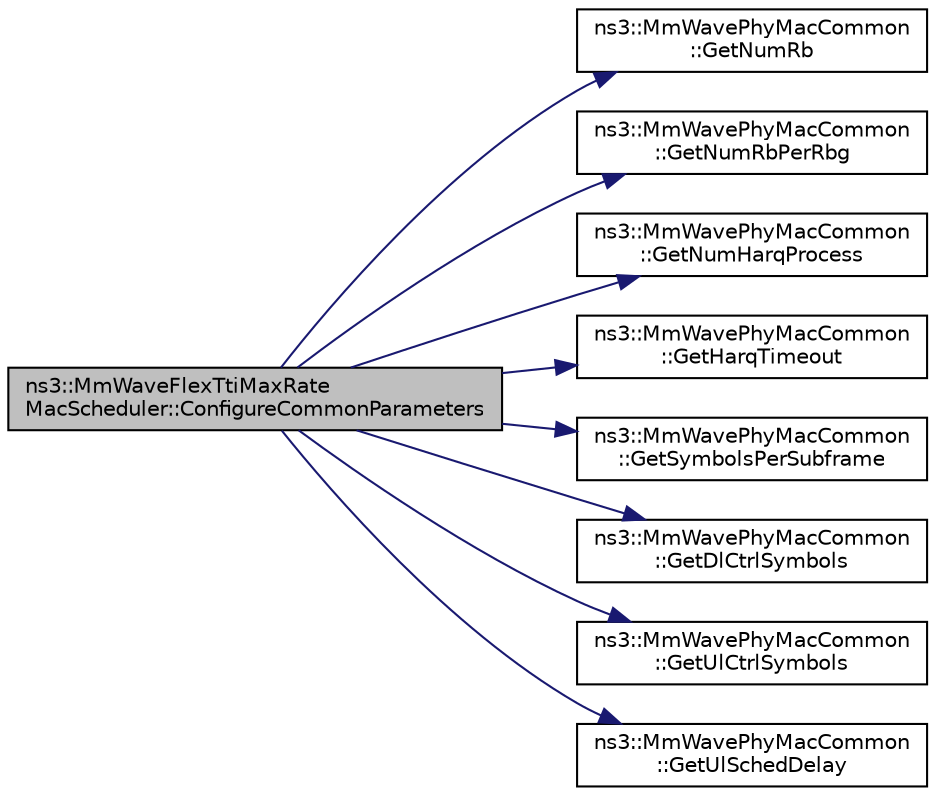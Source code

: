 digraph "ns3::MmWaveFlexTtiMaxRateMacScheduler::ConfigureCommonParameters"
{
  edge [fontname="Helvetica",fontsize="10",labelfontname="Helvetica",labelfontsize="10"];
  node [fontname="Helvetica",fontsize="10",shape=record];
  rankdir="LR";
  Node1 [label="ns3::MmWaveFlexTtiMaxRate\lMacScheduler::ConfigureCommonParameters",height=0.2,width=0.4,color="black", fillcolor="grey75", style="filled", fontcolor="black"];
  Node1 -> Node2 [color="midnightblue",fontsize="10",style="solid"];
  Node2 [label="ns3::MmWavePhyMacCommon\l::GetNumRb",height=0.2,width=0.4,color="black", fillcolor="white", style="filled",URL="$df/df4/classns3_1_1MmWavePhyMacCommon.html#a4c5f323fd722d6eec52efda5d76f97ad"];
  Node1 -> Node3 [color="midnightblue",fontsize="10",style="solid"];
  Node3 [label="ns3::MmWavePhyMacCommon\l::GetNumRbPerRbg",height=0.2,width=0.4,color="black", fillcolor="white", style="filled",URL="$df/df4/classns3_1_1MmWavePhyMacCommon.html#a765574aedfb4a53b9be7de93ccb306e6"];
  Node1 -> Node4 [color="midnightblue",fontsize="10",style="solid"];
  Node4 [label="ns3::MmWavePhyMacCommon\l::GetNumHarqProcess",height=0.2,width=0.4,color="black", fillcolor="white", style="filled",URL="$df/df4/classns3_1_1MmWavePhyMacCommon.html#a40773d84172ebeb5aff125f56ebcc5ac"];
  Node1 -> Node5 [color="midnightblue",fontsize="10",style="solid"];
  Node5 [label="ns3::MmWavePhyMacCommon\l::GetHarqTimeout",height=0.2,width=0.4,color="black", fillcolor="white", style="filled",URL="$df/df4/classns3_1_1MmWavePhyMacCommon.html#a6a3b10cda74091e0579e24e3b4dbad80"];
  Node1 -> Node6 [color="midnightblue",fontsize="10",style="solid"];
  Node6 [label="ns3::MmWavePhyMacCommon\l::GetSymbolsPerSubframe",height=0.2,width=0.4,color="black", fillcolor="white", style="filled",URL="$df/df4/classns3_1_1MmWavePhyMacCommon.html#a2fe835b76e3c689defa413e395cd10cb"];
  Node1 -> Node7 [color="midnightblue",fontsize="10",style="solid"];
  Node7 [label="ns3::MmWavePhyMacCommon\l::GetDlCtrlSymbols",height=0.2,width=0.4,color="black", fillcolor="white", style="filled",URL="$df/df4/classns3_1_1MmWavePhyMacCommon.html#a1be2da684374de93d7f501aab2441b5a"];
  Node1 -> Node8 [color="midnightblue",fontsize="10",style="solid"];
  Node8 [label="ns3::MmWavePhyMacCommon\l::GetUlCtrlSymbols",height=0.2,width=0.4,color="black", fillcolor="white", style="filled",URL="$df/df4/classns3_1_1MmWavePhyMacCommon.html#aa0bf8af14050bc5dc6513fbc86319a9b"];
  Node1 -> Node9 [color="midnightblue",fontsize="10",style="solid"];
  Node9 [label="ns3::MmWavePhyMacCommon\l::GetUlSchedDelay",height=0.2,width=0.4,color="black", fillcolor="white", style="filled",URL="$df/df4/classns3_1_1MmWavePhyMacCommon.html#afd70935ec71838fefe6a8e18198f19cb"];
}
